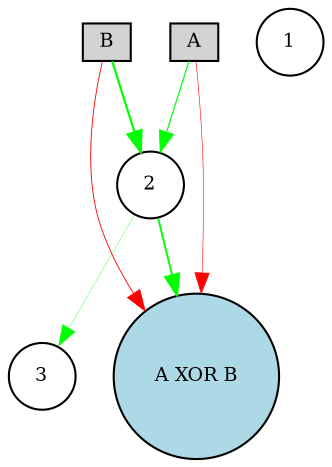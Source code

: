 digraph {
	node [fontsize=9 height=0.2 shape=circle width=0.2]
		A [fillcolor=lightgray shape=box style=filled]
		B [fillcolor=lightgray shape=box style=filled]
		"A XOR B" [fillcolor=lightblue style=filled]
		1 [fillcolor=white style=filled]
		2 [fillcolor=white style=filled]
		3 [fillcolor=white style=filled]
			B -> 2 [color=green penwidth=1.05971577928 style=solid]
			B -> "A XOR B" [color=red penwidth=0.423280826985 style=solid]
			A -> 2 [color=green penwidth=0.570281620239 style=solid]
			2 -> "A XOR B" [color=green penwidth=0.922875744082 style=solid]
			2 -> 3 [color=green penwidth=0.162597717505 style=solid]
			A -> "A XOR B" [color=red penwidth=0.270563831246 style=solid]
}